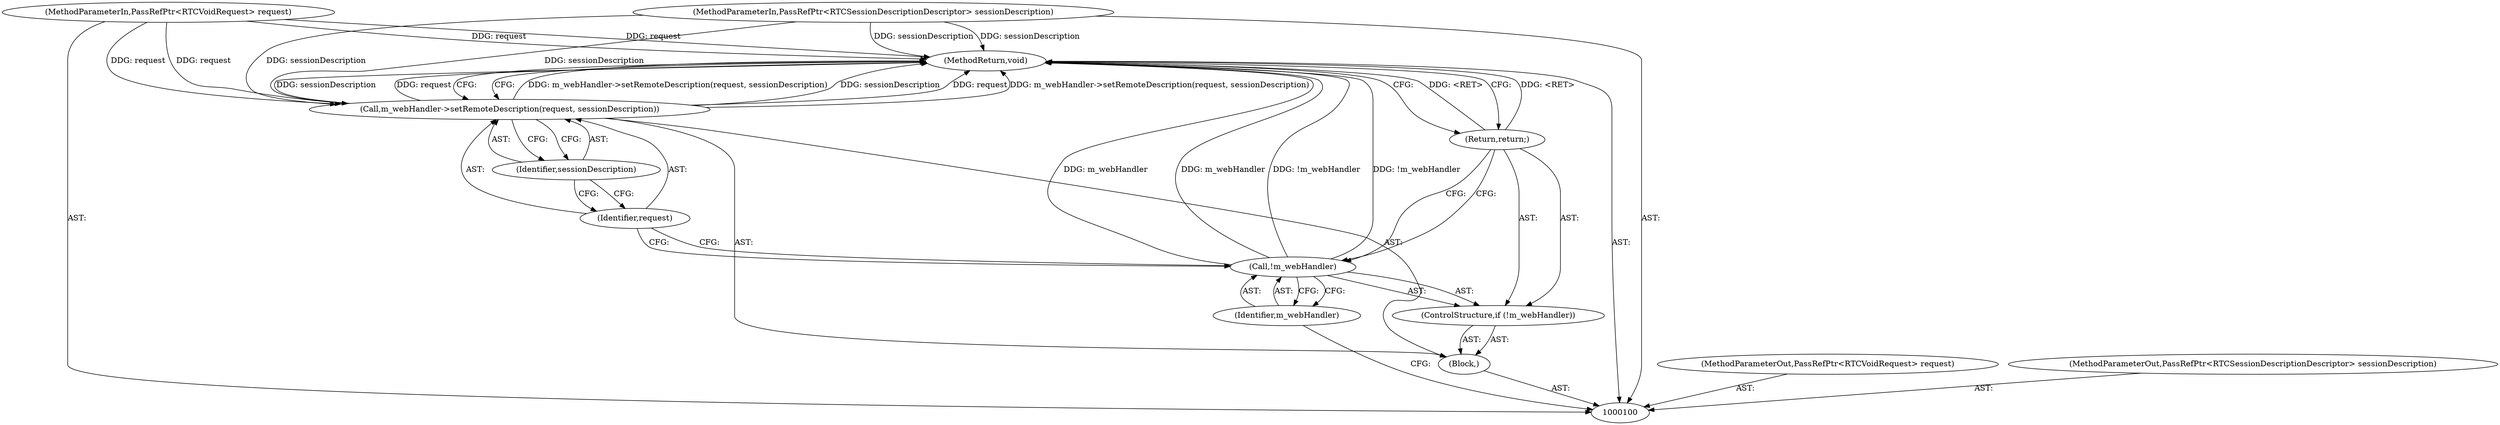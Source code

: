 digraph "1_Chrome_ab5e55ff333def909d025ac45da9ffa0d88a63f2_19" {
"1000111" [label="(MethodReturn,void)"];
"1000101" [label="(MethodParameterIn,PassRefPtr<RTCVoidRequest> request)"];
"1000126" [label="(MethodParameterOut,PassRefPtr<RTCVoidRequest> request)"];
"1000102" [label="(MethodParameterIn,PassRefPtr<RTCSessionDescriptionDescriptor> sessionDescription)"];
"1000127" [label="(MethodParameterOut,PassRefPtr<RTCSessionDescriptionDescriptor> sessionDescription)"];
"1000103" [label="(Block,)"];
"1000104" [label="(ControlStructure,if (!m_webHandler))"];
"1000105" [label="(Call,!m_webHandler)"];
"1000106" [label="(Identifier,m_webHandler)"];
"1000107" [label="(Return,return;)"];
"1000109" [label="(Identifier,request)"];
"1000108" [label="(Call,m_webHandler->setRemoteDescription(request, sessionDescription))"];
"1000110" [label="(Identifier,sessionDescription)"];
"1000111" -> "1000100"  [label="AST: "];
"1000111" -> "1000107"  [label="CFG: "];
"1000111" -> "1000108"  [label="CFG: "];
"1000108" -> "1000111"  [label="DDG: m_webHandler->setRemoteDescription(request, sessionDescription)"];
"1000108" -> "1000111"  [label="DDG: sessionDescription"];
"1000108" -> "1000111"  [label="DDG: request"];
"1000105" -> "1000111"  [label="DDG: !m_webHandler"];
"1000105" -> "1000111"  [label="DDG: m_webHandler"];
"1000102" -> "1000111"  [label="DDG: sessionDescription"];
"1000101" -> "1000111"  [label="DDG: request"];
"1000107" -> "1000111"  [label="DDG: <RET>"];
"1000101" -> "1000100"  [label="AST: "];
"1000101" -> "1000111"  [label="DDG: request"];
"1000101" -> "1000108"  [label="DDG: request"];
"1000126" -> "1000100"  [label="AST: "];
"1000102" -> "1000100"  [label="AST: "];
"1000102" -> "1000111"  [label="DDG: sessionDescription"];
"1000102" -> "1000108"  [label="DDG: sessionDescription"];
"1000127" -> "1000100"  [label="AST: "];
"1000103" -> "1000100"  [label="AST: "];
"1000104" -> "1000103"  [label="AST: "];
"1000108" -> "1000103"  [label="AST: "];
"1000104" -> "1000103"  [label="AST: "];
"1000105" -> "1000104"  [label="AST: "];
"1000107" -> "1000104"  [label="AST: "];
"1000105" -> "1000104"  [label="AST: "];
"1000105" -> "1000106"  [label="CFG: "];
"1000106" -> "1000105"  [label="AST: "];
"1000107" -> "1000105"  [label="CFG: "];
"1000109" -> "1000105"  [label="CFG: "];
"1000105" -> "1000111"  [label="DDG: !m_webHandler"];
"1000105" -> "1000111"  [label="DDG: m_webHandler"];
"1000106" -> "1000105"  [label="AST: "];
"1000106" -> "1000100"  [label="CFG: "];
"1000105" -> "1000106"  [label="CFG: "];
"1000107" -> "1000104"  [label="AST: "];
"1000107" -> "1000105"  [label="CFG: "];
"1000111" -> "1000107"  [label="CFG: "];
"1000107" -> "1000111"  [label="DDG: <RET>"];
"1000109" -> "1000108"  [label="AST: "];
"1000109" -> "1000105"  [label="CFG: "];
"1000110" -> "1000109"  [label="CFG: "];
"1000108" -> "1000103"  [label="AST: "];
"1000108" -> "1000110"  [label="CFG: "];
"1000109" -> "1000108"  [label="AST: "];
"1000110" -> "1000108"  [label="AST: "];
"1000111" -> "1000108"  [label="CFG: "];
"1000108" -> "1000111"  [label="DDG: m_webHandler->setRemoteDescription(request, sessionDescription)"];
"1000108" -> "1000111"  [label="DDG: sessionDescription"];
"1000108" -> "1000111"  [label="DDG: request"];
"1000101" -> "1000108"  [label="DDG: request"];
"1000102" -> "1000108"  [label="DDG: sessionDescription"];
"1000110" -> "1000108"  [label="AST: "];
"1000110" -> "1000109"  [label="CFG: "];
"1000108" -> "1000110"  [label="CFG: "];
}
